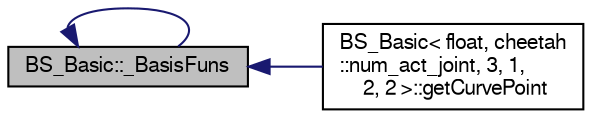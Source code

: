 digraph "BS_Basic::_BasisFuns"
{
  edge [fontname="FreeSans",fontsize="10",labelfontname="FreeSans",labelfontsize="10"];
  node [fontname="FreeSans",fontsize="10",shape=record];
  rankdir="LR";
  Node1 [label="BS_Basic::_BasisFuns",height=0.2,width=0.4,color="black", fillcolor="grey75", style="filled", fontcolor="black"];
  Node1 -> Node2 [dir="back",color="midnightblue",fontsize="10",style="solid",fontname="FreeSans"];
  Node2 [label="BS_Basic\< float, cheetah\l::num_act_joint, 3, 1,\l 2, 2 \>::getCurvePoint",height=0.2,width=0.4,color="black", fillcolor="white", style="filled",URL="$d9/da0/class_b_s___basic.html#a009c9f461b239169abfed1fce4144d11"];
  Node1 -> Node1 [dir="back",color="midnightblue",fontsize="10",style="solid",fontname="FreeSans"];
}

